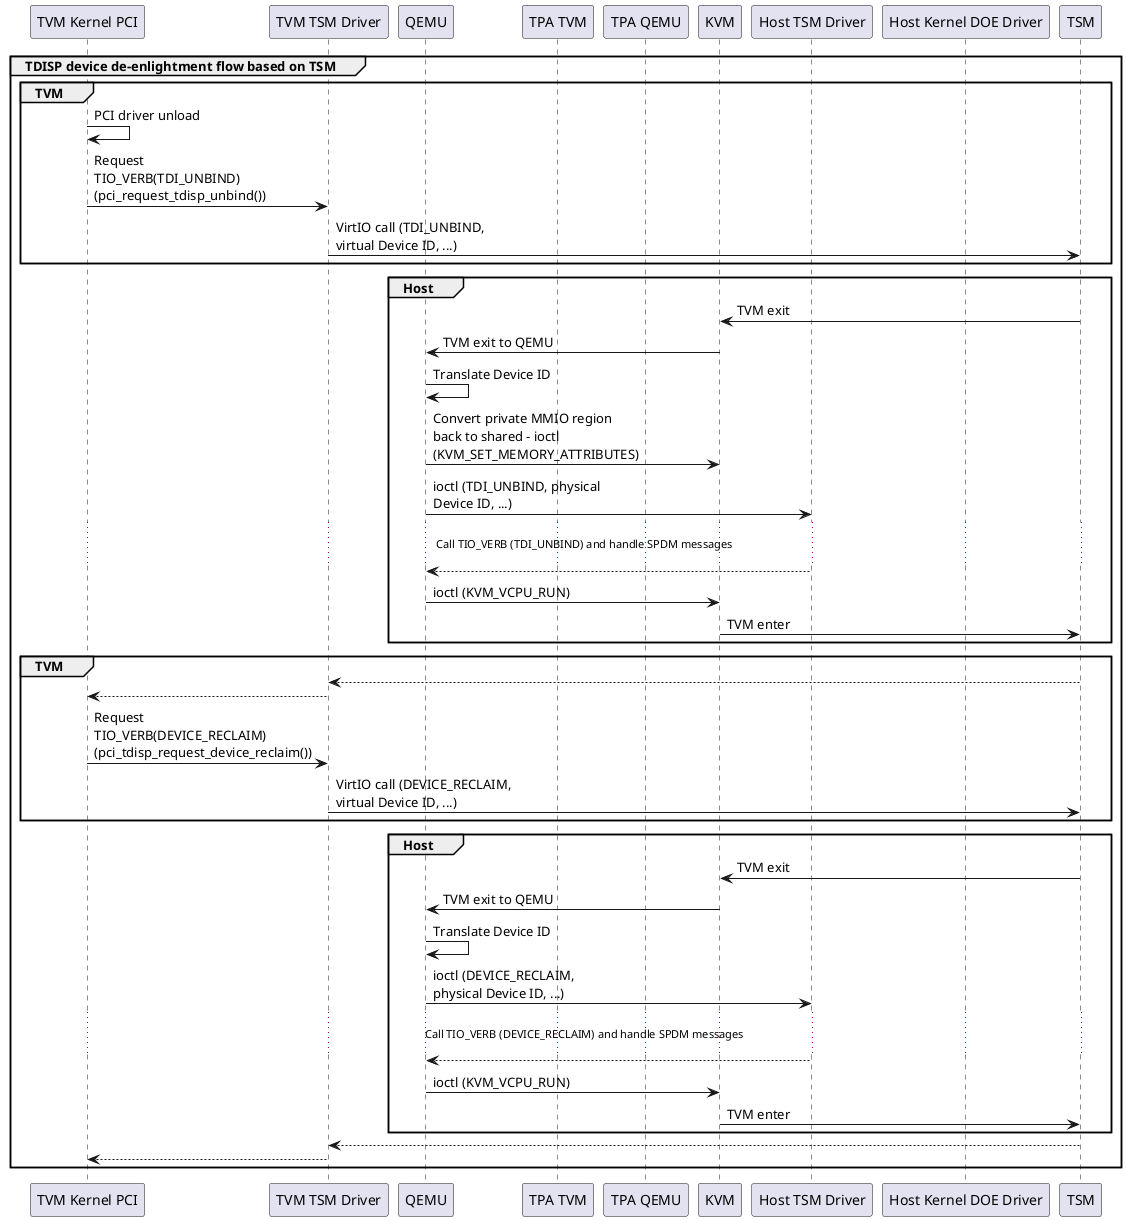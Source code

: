 @startuml

participant "TVM Kernel PCI" order 11
participant "TVM TSM Driver" order 12
participant "QEMU" order 13
participant "TPA TVM" order 20
participant "TPA QEMU" order 21
participant "KVM" order 30
participant "Host TSM Driver" order 31
participant "Host Kernel DOE Driver" order 32
participant "TSM" order 40

skinparam maxMessageSize 180

group TDISP device de-enlightment flow based on TSM
	group TVM
		"TVM Kernel PCI" -> "TVM Kernel PCI": PCI driver unload
		"TVM Kernel PCI" -> "TVM TSM Driver": Request TIO_VERB(TDI_UNBIND) (pci_request_tdisp_unbind())
		"TVM TSM Driver" -> "TSM": VirtIO call (TDI_UNBIND, virtual Device ID, ...)
	end

	group Host
		"TSM" -> "KVM": TVM exit
		"KVM" -> "QEMU": TVM exit to QEMU
		"QEMU" -> "QEMU": Translate Device ID

		"QEMU" -> "KVM": Convert private MMIO region back to shared - ioctl (KVM_SET_MEMORY_ATTRIBUTES)

		"QEMU" -> "Host TSM Driver": ioctl (TDI_UNBIND, physical Device ID, ...)

		...Call TIO_VERB (TDI_UNBIND) and handle SPDM messages...

		"Host TSM Driver" --> "QEMU":
		"QEMU" -> "KVM": ioctl (KVM_VCPU_RUN)
		"KVM" -> "TSM": TVM enter
	end

	group TVM
		"TSM" --> "TVM TSM Driver":
		"TVM TSM Driver" --> "TVM Kernel PCI":

		"TVM Kernel PCI" -> "TVM TSM Driver": Request TIO_VERB(DEVICE_RECLAIM) (pci_tdisp_request_device_reclaim())
		"TVM TSM Driver" -> "TSM": VirtIO call (DEVICE_RECLAIM, virtual Device ID, ...)
	end

	group Host
		"TSM" -> "KVM": TVM exit
		"KVM" -> "QEMU": TVM exit to QEMU
		"QEMU" -> "QEMU": Translate Device ID
		"QEMU" -> "Host TSM Driver": ioctl (DEVICE_RECLAIM, physical Device ID, ...)

		...Call TIO_VERB (DEVICE_RECLAIM) and handle SPDM messages...

		"Host TSM Driver" --> "QEMU":
		"QEMU" -> "KVM": ioctl (KVM_VCPU_RUN)
		"KVM" -> "TSM": TVM enter
	end

	"TSM" --> "TVM TSM Driver":
	"TVM TSM Driver" --> "TVM Kernel PCI":
end

@enduml
